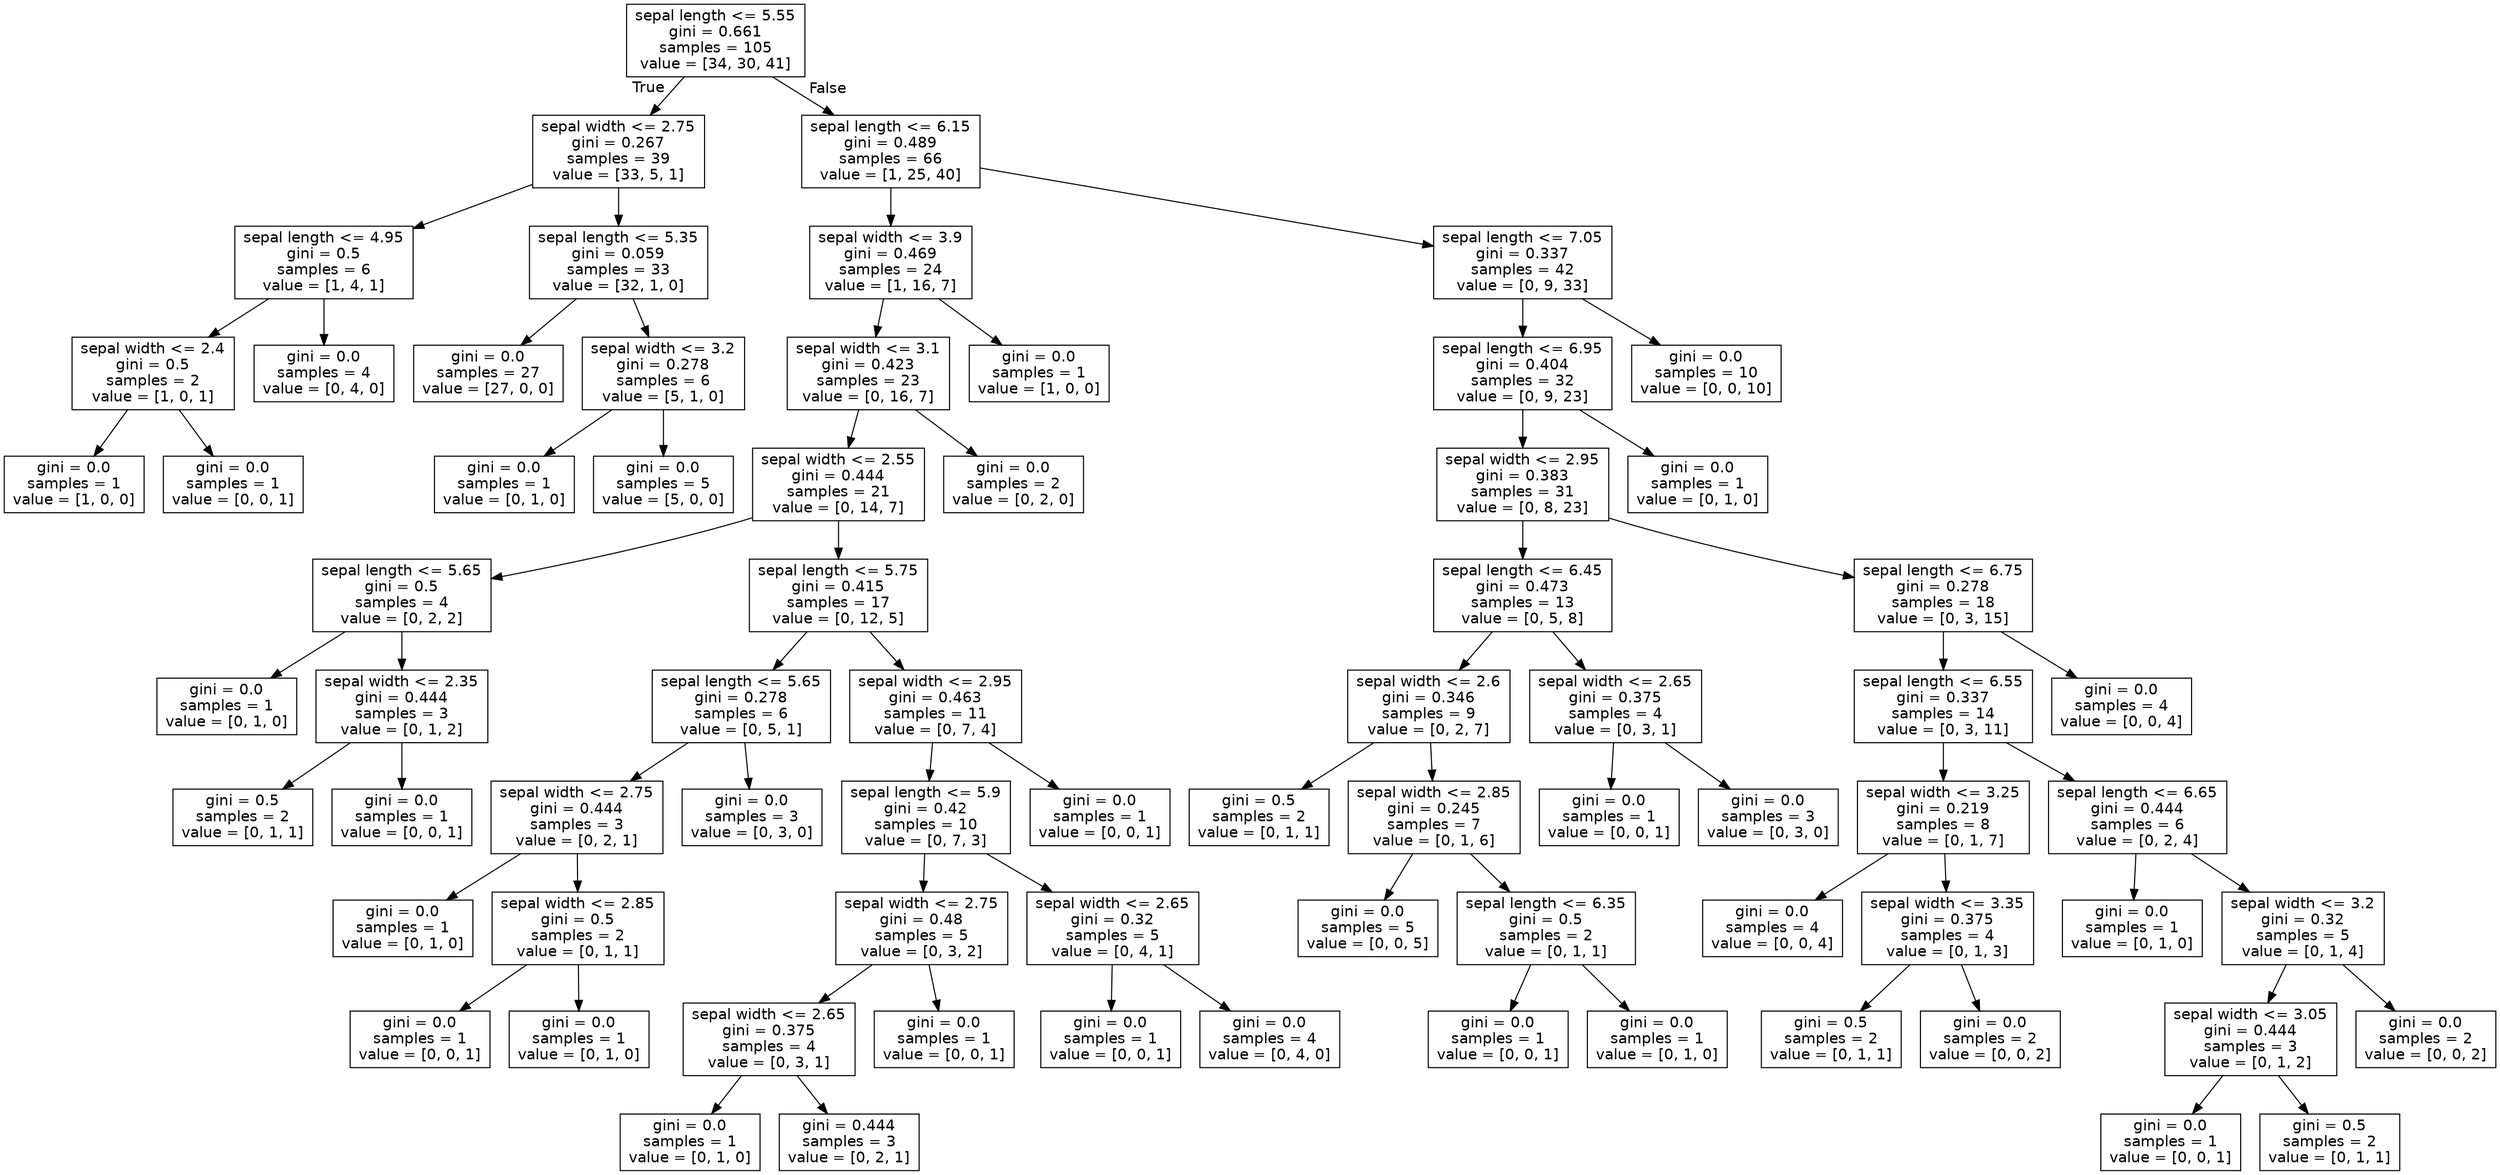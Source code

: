 digraph Tree {
node [shape=box, fontname="helvetica"] ;
edge [fontname="helvetica"] ;
0 [label="sepal length <= 5.55\ngini = 0.661\nsamples = 105\nvalue = [34, 30, 41]"] ;
1 [label="sepal width <= 2.75\ngini = 0.267\nsamples = 39\nvalue = [33, 5, 1]"] ;
0 -> 1 [labeldistance=2.5, labelangle=45, headlabel="True"] ;
2 [label="sepal length <= 4.95\ngini = 0.5\nsamples = 6\nvalue = [1, 4, 1]"] ;
1 -> 2 ;
3 [label="sepal width <= 2.4\ngini = 0.5\nsamples = 2\nvalue = [1, 0, 1]"] ;
2 -> 3 ;
4 [label="gini = 0.0\nsamples = 1\nvalue = [1, 0, 0]"] ;
3 -> 4 ;
5 [label="gini = 0.0\nsamples = 1\nvalue = [0, 0, 1]"] ;
3 -> 5 ;
6 [label="gini = 0.0\nsamples = 4\nvalue = [0, 4, 0]"] ;
2 -> 6 ;
7 [label="sepal length <= 5.35\ngini = 0.059\nsamples = 33\nvalue = [32, 1, 0]"] ;
1 -> 7 ;
8 [label="gini = 0.0\nsamples = 27\nvalue = [27, 0, 0]"] ;
7 -> 8 ;
9 [label="sepal width <= 3.2\ngini = 0.278\nsamples = 6\nvalue = [5, 1, 0]"] ;
7 -> 9 ;
10 [label="gini = 0.0\nsamples = 1\nvalue = [0, 1, 0]"] ;
9 -> 10 ;
11 [label="gini = 0.0\nsamples = 5\nvalue = [5, 0, 0]"] ;
9 -> 11 ;
12 [label="sepal length <= 6.15\ngini = 0.489\nsamples = 66\nvalue = [1, 25, 40]"] ;
0 -> 12 [labeldistance=2.5, labelangle=-45, headlabel="False"] ;
13 [label="sepal width <= 3.9\ngini = 0.469\nsamples = 24\nvalue = [1, 16, 7]"] ;
12 -> 13 ;
14 [label="sepal width <= 3.1\ngini = 0.423\nsamples = 23\nvalue = [0, 16, 7]"] ;
13 -> 14 ;
15 [label="sepal width <= 2.55\ngini = 0.444\nsamples = 21\nvalue = [0, 14, 7]"] ;
14 -> 15 ;
16 [label="sepal length <= 5.65\ngini = 0.5\nsamples = 4\nvalue = [0, 2, 2]"] ;
15 -> 16 ;
17 [label="gini = 0.0\nsamples = 1\nvalue = [0, 1, 0]"] ;
16 -> 17 ;
18 [label="sepal width <= 2.35\ngini = 0.444\nsamples = 3\nvalue = [0, 1, 2]"] ;
16 -> 18 ;
19 [label="gini = 0.5\nsamples = 2\nvalue = [0, 1, 1]"] ;
18 -> 19 ;
20 [label="gini = 0.0\nsamples = 1\nvalue = [0, 0, 1]"] ;
18 -> 20 ;
21 [label="sepal length <= 5.75\ngini = 0.415\nsamples = 17\nvalue = [0, 12, 5]"] ;
15 -> 21 ;
22 [label="sepal length <= 5.65\ngini = 0.278\nsamples = 6\nvalue = [0, 5, 1]"] ;
21 -> 22 ;
23 [label="sepal width <= 2.75\ngini = 0.444\nsamples = 3\nvalue = [0, 2, 1]"] ;
22 -> 23 ;
24 [label="gini = 0.0\nsamples = 1\nvalue = [0, 1, 0]"] ;
23 -> 24 ;
25 [label="sepal width <= 2.85\ngini = 0.5\nsamples = 2\nvalue = [0, 1, 1]"] ;
23 -> 25 ;
26 [label="gini = 0.0\nsamples = 1\nvalue = [0, 0, 1]"] ;
25 -> 26 ;
27 [label="gini = 0.0\nsamples = 1\nvalue = [0, 1, 0]"] ;
25 -> 27 ;
28 [label="gini = 0.0\nsamples = 3\nvalue = [0, 3, 0]"] ;
22 -> 28 ;
29 [label="sepal width <= 2.95\ngini = 0.463\nsamples = 11\nvalue = [0, 7, 4]"] ;
21 -> 29 ;
30 [label="sepal length <= 5.9\ngini = 0.42\nsamples = 10\nvalue = [0, 7, 3]"] ;
29 -> 30 ;
31 [label="sepal width <= 2.75\ngini = 0.48\nsamples = 5\nvalue = [0, 3, 2]"] ;
30 -> 31 ;
32 [label="sepal width <= 2.65\ngini = 0.375\nsamples = 4\nvalue = [0, 3, 1]"] ;
31 -> 32 ;
33 [label="gini = 0.0\nsamples = 1\nvalue = [0, 1, 0]"] ;
32 -> 33 ;
34 [label="gini = 0.444\nsamples = 3\nvalue = [0, 2, 1]"] ;
32 -> 34 ;
35 [label="gini = 0.0\nsamples = 1\nvalue = [0, 0, 1]"] ;
31 -> 35 ;
36 [label="sepal width <= 2.65\ngini = 0.32\nsamples = 5\nvalue = [0, 4, 1]"] ;
30 -> 36 ;
37 [label="gini = 0.0\nsamples = 1\nvalue = [0, 0, 1]"] ;
36 -> 37 ;
38 [label="gini = 0.0\nsamples = 4\nvalue = [0, 4, 0]"] ;
36 -> 38 ;
39 [label="gini = 0.0\nsamples = 1\nvalue = [0, 0, 1]"] ;
29 -> 39 ;
40 [label="gini = 0.0\nsamples = 2\nvalue = [0, 2, 0]"] ;
14 -> 40 ;
41 [label="gini = 0.0\nsamples = 1\nvalue = [1, 0, 0]"] ;
13 -> 41 ;
42 [label="sepal length <= 7.05\ngini = 0.337\nsamples = 42\nvalue = [0, 9, 33]"] ;
12 -> 42 ;
43 [label="sepal length <= 6.95\ngini = 0.404\nsamples = 32\nvalue = [0, 9, 23]"] ;
42 -> 43 ;
44 [label="sepal width <= 2.95\ngini = 0.383\nsamples = 31\nvalue = [0, 8, 23]"] ;
43 -> 44 ;
45 [label="sepal length <= 6.45\ngini = 0.473\nsamples = 13\nvalue = [0, 5, 8]"] ;
44 -> 45 ;
46 [label="sepal width <= 2.6\ngini = 0.346\nsamples = 9\nvalue = [0, 2, 7]"] ;
45 -> 46 ;
47 [label="gini = 0.5\nsamples = 2\nvalue = [0, 1, 1]"] ;
46 -> 47 ;
48 [label="sepal width <= 2.85\ngini = 0.245\nsamples = 7\nvalue = [0, 1, 6]"] ;
46 -> 48 ;
49 [label="gini = 0.0\nsamples = 5\nvalue = [0, 0, 5]"] ;
48 -> 49 ;
50 [label="sepal length <= 6.35\ngini = 0.5\nsamples = 2\nvalue = [0, 1, 1]"] ;
48 -> 50 ;
51 [label="gini = 0.0\nsamples = 1\nvalue = [0, 0, 1]"] ;
50 -> 51 ;
52 [label="gini = 0.0\nsamples = 1\nvalue = [0, 1, 0]"] ;
50 -> 52 ;
53 [label="sepal width <= 2.65\ngini = 0.375\nsamples = 4\nvalue = [0, 3, 1]"] ;
45 -> 53 ;
54 [label="gini = 0.0\nsamples = 1\nvalue = [0, 0, 1]"] ;
53 -> 54 ;
55 [label="gini = 0.0\nsamples = 3\nvalue = [0, 3, 0]"] ;
53 -> 55 ;
56 [label="sepal length <= 6.75\ngini = 0.278\nsamples = 18\nvalue = [0, 3, 15]"] ;
44 -> 56 ;
57 [label="sepal length <= 6.55\ngini = 0.337\nsamples = 14\nvalue = [0, 3, 11]"] ;
56 -> 57 ;
58 [label="sepal width <= 3.25\ngini = 0.219\nsamples = 8\nvalue = [0, 1, 7]"] ;
57 -> 58 ;
59 [label="gini = 0.0\nsamples = 4\nvalue = [0, 0, 4]"] ;
58 -> 59 ;
60 [label="sepal width <= 3.35\ngini = 0.375\nsamples = 4\nvalue = [0, 1, 3]"] ;
58 -> 60 ;
61 [label="gini = 0.5\nsamples = 2\nvalue = [0, 1, 1]"] ;
60 -> 61 ;
62 [label="gini = 0.0\nsamples = 2\nvalue = [0, 0, 2]"] ;
60 -> 62 ;
63 [label="sepal length <= 6.65\ngini = 0.444\nsamples = 6\nvalue = [0, 2, 4]"] ;
57 -> 63 ;
64 [label="gini = 0.0\nsamples = 1\nvalue = [0, 1, 0]"] ;
63 -> 64 ;
65 [label="sepal width <= 3.2\ngini = 0.32\nsamples = 5\nvalue = [0, 1, 4]"] ;
63 -> 65 ;
66 [label="sepal width <= 3.05\ngini = 0.444\nsamples = 3\nvalue = [0, 1, 2]"] ;
65 -> 66 ;
67 [label="gini = 0.0\nsamples = 1\nvalue = [0, 0, 1]"] ;
66 -> 67 ;
68 [label="gini = 0.5\nsamples = 2\nvalue = [0, 1, 1]"] ;
66 -> 68 ;
69 [label="gini = 0.0\nsamples = 2\nvalue = [0, 0, 2]"] ;
65 -> 69 ;
70 [label="gini = 0.0\nsamples = 4\nvalue = [0, 0, 4]"] ;
56 -> 70 ;
71 [label="gini = 0.0\nsamples = 1\nvalue = [0, 1, 0]"] ;
43 -> 71 ;
72 [label="gini = 0.0\nsamples = 10\nvalue = [0, 0, 10]"] ;
42 -> 72 ;
}
